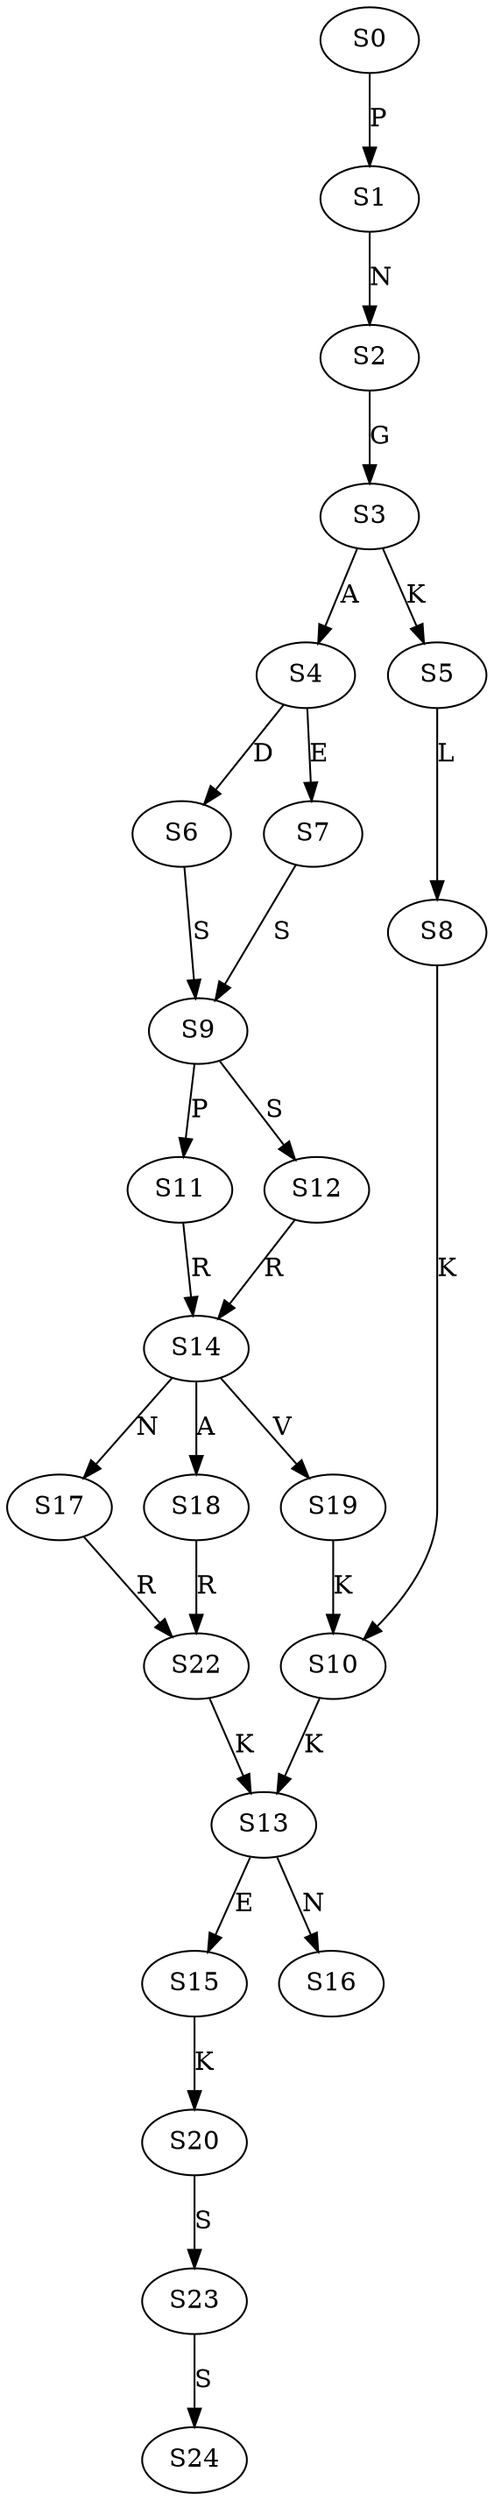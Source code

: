 strict digraph  {
	S0 -> S1 [ label = P ];
	S1 -> S2 [ label = N ];
	S2 -> S3 [ label = G ];
	S3 -> S4 [ label = A ];
	S3 -> S5 [ label = K ];
	S4 -> S6 [ label = D ];
	S4 -> S7 [ label = E ];
	S5 -> S8 [ label = L ];
	S6 -> S9 [ label = S ];
	S7 -> S9 [ label = S ];
	S8 -> S10 [ label = K ];
	S9 -> S11 [ label = P ];
	S9 -> S12 [ label = S ];
	S10 -> S13 [ label = K ];
	S11 -> S14 [ label = R ];
	S12 -> S14 [ label = R ];
	S13 -> S15 [ label = E ];
	S13 -> S16 [ label = N ];
	S14 -> S17 [ label = N ];
	S14 -> S18 [ label = A ];
	S14 -> S19 [ label = V ];
	S15 -> S20 [ label = K ];
	S17 -> S22 [ label = R ];
	S18 -> S22 [ label = R ];
	S19 -> S10 [ label = K ];
	S20 -> S23 [ label = S ];
	S22 -> S13 [ label = K ];
	S23 -> S24 [ label = S ];
}
